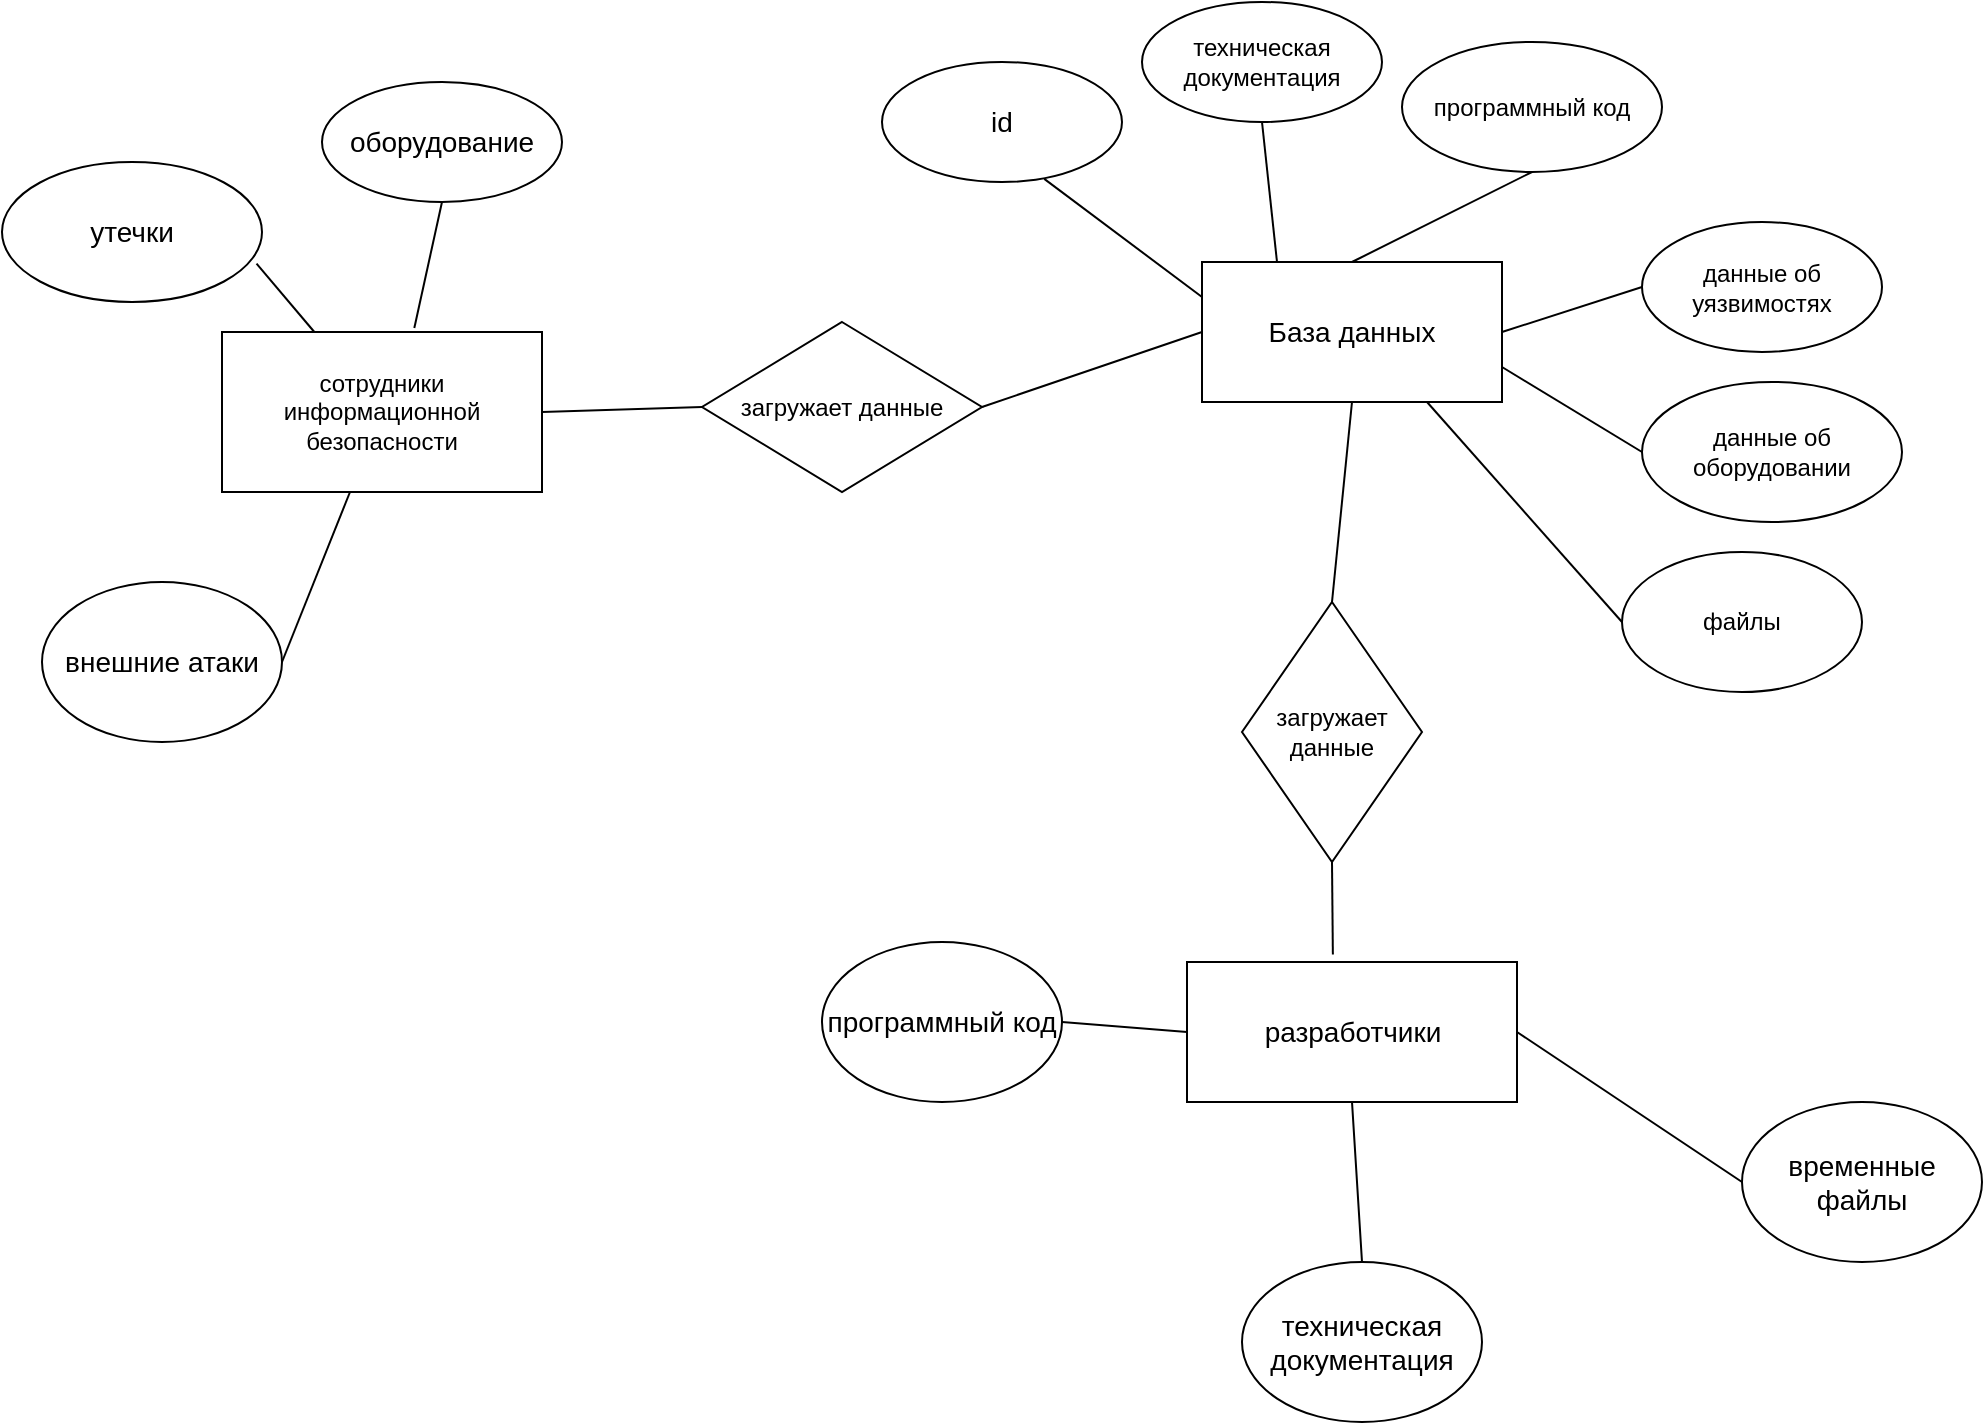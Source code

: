 <mxfile version="14.7.0" type="github">
  <diagram name="Page-1" id="c7488fd3-1785-93aa-aadb-54a6760d102a">
    <mxGraphModel dx="1283" dy="614" grid="1" gridSize="10" guides="1" tooltips="1" connect="1" arrows="1" fold="1" page="1" pageScale="1" pageWidth="1100" pageHeight="850" background="none" math="0" shadow="0">
      <root>
        <mxCell id="0" />
        <mxCell id="1" parent="0" />
        <mxCell id="FaZM63DV4VwQE1YqeUd1-1" value="&lt;font style=&quot;font-size: 14px&quot;&gt;База данных&lt;/font&gt;" style="rounded=0;whiteSpace=wrap;html=1;" vertex="1" parent="1">
          <mxGeometry x="610" y="210" width="150" height="70" as="geometry" />
        </mxCell>
        <mxCell id="FaZM63DV4VwQE1YqeUd1-2" value="&lt;font style=&quot;font-size: 14px&quot;&gt;id&lt;/font&gt;" style="ellipse;whiteSpace=wrap;html=1;" vertex="1" parent="1">
          <mxGeometry x="450" y="110" width="120" height="60" as="geometry" />
        </mxCell>
        <mxCell id="FaZM63DV4VwQE1YqeUd1-3" value="программный код" style="ellipse;whiteSpace=wrap;html=1;" vertex="1" parent="1">
          <mxGeometry x="710" y="100" width="130" height="65" as="geometry" />
        </mxCell>
        <mxCell id="FaZM63DV4VwQE1YqeUd1-4" value="данные об оборудовании" style="ellipse;whiteSpace=wrap;html=1;" vertex="1" parent="1">
          <mxGeometry x="830" y="270" width="130" height="70" as="geometry" />
        </mxCell>
        <mxCell id="FaZM63DV4VwQE1YqeUd1-5" value="данные об уязвимостях" style="ellipse;whiteSpace=wrap;html=1;" vertex="1" parent="1">
          <mxGeometry x="830" y="190" width="120" height="65" as="geometry" />
        </mxCell>
        <mxCell id="FaZM63DV4VwQE1YqeUd1-6" value="техническая документация" style="ellipse;whiteSpace=wrap;html=1;" vertex="1" parent="1">
          <mxGeometry x="580" y="80" width="120" height="60" as="geometry" />
        </mxCell>
        <mxCell id="FaZM63DV4VwQE1YqeUd1-7" value="" style="endArrow=none;html=1;entryX=0.676;entryY=0.974;entryDx=0;entryDy=0;entryPerimeter=0;exitX=0;exitY=0.25;exitDx=0;exitDy=0;" edge="1" parent="1" source="FaZM63DV4VwQE1YqeUd1-1" target="FaZM63DV4VwQE1YqeUd1-2">
          <mxGeometry width="50" height="50" relative="1" as="geometry">
            <mxPoint x="540" y="250" as="sourcePoint" />
            <mxPoint x="590" y="200" as="targetPoint" />
          </mxGeometry>
        </mxCell>
        <mxCell id="FaZM63DV4VwQE1YqeUd1-8" value="" style="endArrow=none;html=1;entryX=0.5;entryY=1;entryDx=0;entryDy=0;exitX=0.25;exitY=0;exitDx=0;exitDy=0;" edge="1" parent="1" source="FaZM63DV4VwQE1YqeUd1-1" target="FaZM63DV4VwQE1YqeUd1-6">
          <mxGeometry width="50" height="50" relative="1" as="geometry">
            <mxPoint x="440" y="300" as="sourcePoint" />
            <mxPoint x="490" y="250" as="targetPoint" />
          </mxGeometry>
        </mxCell>
        <mxCell id="FaZM63DV4VwQE1YqeUd1-9" value="" style="endArrow=none;html=1;entryX=0.5;entryY=1;entryDx=0;entryDy=0;exitX=0.5;exitY=0;exitDx=0;exitDy=0;" edge="1" parent="1" source="FaZM63DV4VwQE1YqeUd1-1" target="FaZM63DV4VwQE1YqeUd1-3">
          <mxGeometry width="50" height="50" relative="1" as="geometry">
            <mxPoint x="430" y="310" as="sourcePoint" />
            <mxPoint x="480" y="260" as="targetPoint" />
          </mxGeometry>
        </mxCell>
        <mxCell id="FaZM63DV4VwQE1YqeUd1-10" value="" style="endArrow=none;html=1;entryX=0;entryY=0.5;entryDx=0;entryDy=0;exitX=1;exitY=0.5;exitDx=0;exitDy=0;" edge="1" parent="1" source="FaZM63DV4VwQE1YqeUd1-1" target="FaZM63DV4VwQE1YqeUd1-5">
          <mxGeometry width="50" height="50" relative="1" as="geometry">
            <mxPoint x="480" y="340" as="sourcePoint" />
            <mxPoint x="530" y="290" as="targetPoint" />
          </mxGeometry>
        </mxCell>
        <mxCell id="FaZM63DV4VwQE1YqeUd1-11" value="" style="endArrow=none;html=1;entryX=0;entryY=0.5;entryDx=0;entryDy=0;exitX=1;exitY=0.75;exitDx=0;exitDy=0;" edge="1" parent="1" source="FaZM63DV4VwQE1YqeUd1-1" target="FaZM63DV4VwQE1YqeUd1-4">
          <mxGeometry width="50" height="50" relative="1" as="geometry">
            <mxPoint x="410" y="360" as="sourcePoint" />
            <mxPoint x="460" y="310" as="targetPoint" />
          </mxGeometry>
        </mxCell>
        <mxCell id="FaZM63DV4VwQE1YqeUd1-12" value="сотрудники информационной безопасности" style="rounded=0;whiteSpace=wrap;html=1;" vertex="1" parent="1">
          <mxGeometry x="120" y="245" width="160" height="80" as="geometry" />
        </mxCell>
        <mxCell id="FaZM63DV4VwQE1YqeUd1-13" value="&lt;font style=&quot;font-size: 14px&quot;&gt;разработчики&lt;/font&gt;" style="rounded=0;whiteSpace=wrap;html=1;" vertex="1" parent="1">
          <mxGeometry x="602.5" y="560" width="165" height="70" as="geometry" />
        </mxCell>
        <mxCell id="FaZM63DV4VwQE1YqeUd1-14" value="загружает данные" style="rhombus;whiteSpace=wrap;html=1;" vertex="1" parent="1">
          <mxGeometry x="360" y="240" width="140" height="85" as="geometry" />
        </mxCell>
        <mxCell id="FaZM63DV4VwQE1YqeUd1-15" value="загружает данные" style="rhombus;whiteSpace=wrap;html=1;" vertex="1" parent="1">
          <mxGeometry x="630" y="380" width="90" height="130" as="geometry" />
        </mxCell>
        <mxCell id="FaZM63DV4VwQE1YqeUd1-16" value="" style="endArrow=none;html=1;entryX=0;entryY=0.5;entryDx=0;entryDy=0;exitX=1;exitY=0.5;exitDx=0;exitDy=0;" edge="1" parent="1" source="FaZM63DV4VwQE1YqeUd1-12" target="FaZM63DV4VwQE1YqeUd1-14">
          <mxGeometry width="50" height="50" relative="1" as="geometry">
            <mxPoint x="340" y="490" as="sourcePoint" />
            <mxPoint x="390" y="440" as="targetPoint" />
          </mxGeometry>
        </mxCell>
        <mxCell id="FaZM63DV4VwQE1YqeUd1-17" value="" style="endArrow=none;html=1;entryX=0;entryY=0.5;entryDx=0;entryDy=0;exitX=1;exitY=0.5;exitDx=0;exitDy=0;" edge="1" parent="1" source="FaZM63DV4VwQE1YqeUd1-14" target="FaZM63DV4VwQE1YqeUd1-1">
          <mxGeometry width="50" height="50" relative="1" as="geometry">
            <mxPoint x="270" y="490" as="sourcePoint" />
            <mxPoint x="320" y="440" as="targetPoint" />
          </mxGeometry>
        </mxCell>
        <mxCell id="FaZM63DV4VwQE1YqeUd1-18" value="" style="endArrow=none;html=1;entryX=0.5;entryY=1;entryDx=0;entryDy=0;exitX=0.5;exitY=0;exitDx=0;exitDy=0;" edge="1" parent="1" source="FaZM63DV4VwQE1YqeUd1-15" target="FaZM63DV4VwQE1YqeUd1-1">
          <mxGeometry width="50" height="50" relative="1" as="geometry">
            <mxPoint x="380" y="510" as="sourcePoint" />
            <mxPoint x="430" y="460" as="targetPoint" />
          </mxGeometry>
        </mxCell>
        <mxCell id="FaZM63DV4VwQE1YqeUd1-19" value="" style="endArrow=none;html=1;entryX=0.5;entryY=1;entryDx=0;entryDy=0;exitX=0.442;exitY=-0.053;exitDx=0;exitDy=0;exitPerimeter=0;" edge="1" parent="1" source="FaZM63DV4VwQE1YqeUd1-13" target="FaZM63DV4VwQE1YqeUd1-15">
          <mxGeometry width="50" height="50" relative="1" as="geometry">
            <mxPoint x="260" y="510" as="sourcePoint" />
            <mxPoint x="310" y="460" as="targetPoint" />
          </mxGeometry>
        </mxCell>
        <mxCell id="FaZM63DV4VwQE1YqeUd1-20" value="&lt;font style=&quot;font-size: 14px&quot;&gt;оборудование&lt;/font&gt;" style="ellipse;whiteSpace=wrap;html=1;" vertex="1" parent="1">
          <mxGeometry x="170" y="120" width="120" height="60" as="geometry" />
        </mxCell>
        <mxCell id="FaZM63DV4VwQE1YqeUd1-21" value="&lt;font style=&quot;font-size: 14px&quot;&gt;утечки&lt;/font&gt;" style="ellipse;whiteSpace=wrap;html=1;" vertex="1" parent="1">
          <mxGeometry x="10" y="160" width="130" height="70" as="geometry" />
        </mxCell>
        <mxCell id="FaZM63DV4VwQE1YqeUd1-22" value="&lt;font style=&quot;font-size: 14px&quot;&gt;внешние атаки&lt;/font&gt;" style="ellipse;whiteSpace=wrap;html=1;" vertex="1" parent="1">
          <mxGeometry x="30" y="370" width="120" height="80" as="geometry" />
        </mxCell>
        <mxCell id="FaZM63DV4VwQE1YqeUd1-23" value="" style="endArrow=none;html=1;entryX=0.5;entryY=1;entryDx=0;entryDy=0;exitX=0.601;exitY=-0.025;exitDx=0;exitDy=0;exitPerimeter=0;" edge="1" parent="1" source="FaZM63DV4VwQE1YqeUd1-12" target="FaZM63DV4VwQE1YqeUd1-20">
          <mxGeometry width="50" height="50" relative="1" as="geometry">
            <mxPoint x="270" y="470" as="sourcePoint" />
            <mxPoint x="320" y="420" as="targetPoint" />
          </mxGeometry>
        </mxCell>
        <mxCell id="FaZM63DV4VwQE1YqeUd1-24" value="" style="endArrow=none;html=1;entryX=0.979;entryY=0.726;entryDx=0;entryDy=0;entryPerimeter=0;" edge="1" parent="1" source="FaZM63DV4VwQE1YqeUd1-12" target="FaZM63DV4VwQE1YqeUd1-21">
          <mxGeometry width="50" height="50" relative="1" as="geometry">
            <mxPoint x="200" y="450" as="sourcePoint" />
            <mxPoint x="250" y="400" as="targetPoint" />
          </mxGeometry>
        </mxCell>
        <mxCell id="FaZM63DV4VwQE1YqeUd1-25" value="" style="endArrow=none;html=1;exitX=1;exitY=0.5;exitDx=0;exitDy=0;" edge="1" parent="1" source="FaZM63DV4VwQE1YqeUd1-22" target="FaZM63DV4VwQE1YqeUd1-12">
          <mxGeometry width="50" height="50" relative="1" as="geometry">
            <mxPoint x="240" y="470" as="sourcePoint" />
            <mxPoint x="290" y="420" as="targetPoint" />
          </mxGeometry>
        </mxCell>
        <mxCell id="FaZM63DV4VwQE1YqeUd1-26" value="&lt;font style=&quot;font-size: 14px&quot;&gt;программный код&lt;/font&gt;" style="ellipse;whiteSpace=wrap;html=1;" vertex="1" parent="1">
          <mxGeometry x="420" y="550" width="120" height="80" as="geometry" />
        </mxCell>
        <mxCell id="FaZM63DV4VwQE1YqeUd1-27" value="&lt;font style=&quot;font-size: 14px&quot;&gt;техническая документация&lt;/font&gt;" style="ellipse;whiteSpace=wrap;html=1;" vertex="1" parent="1">
          <mxGeometry x="630" y="710" width="120" height="80" as="geometry" />
        </mxCell>
        <mxCell id="FaZM63DV4VwQE1YqeUd1-28" value="&lt;font style=&quot;font-size: 14px&quot;&gt;временные файлы&lt;/font&gt;" style="ellipse;whiteSpace=wrap;html=1;" vertex="1" parent="1">
          <mxGeometry x="880" y="630" width="120" height="80" as="geometry" />
        </mxCell>
        <mxCell id="FaZM63DV4VwQE1YqeUd1-29" value="" style="endArrow=none;html=1;entryX=1;entryY=0.5;entryDx=0;entryDy=0;exitX=0;exitY=0.5;exitDx=0;exitDy=0;" edge="1" parent="1" source="FaZM63DV4VwQE1YqeUd1-13" target="FaZM63DV4VwQE1YqeUd1-26">
          <mxGeometry width="50" height="50" relative="1" as="geometry">
            <mxPoint x="350" y="730" as="sourcePoint" />
            <mxPoint x="400" y="680" as="targetPoint" />
          </mxGeometry>
        </mxCell>
        <mxCell id="FaZM63DV4VwQE1YqeUd1-30" value="" style="endArrow=none;html=1;entryX=0.5;entryY=1;entryDx=0;entryDy=0;exitX=0.5;exitY=0;exitDx=0;exitDy=0;" edge="1" parent="1" source="FaZM63DV4VwQE1YqeUd1-27" target="FaZM63DV4VwQE1YqeUd1-13">
          <mxGeometry width="50" height="50" relative="1" as="geometry">
            <mxPoint x="490" y="760" as="sourcePoint" />
            <mxPoint x="540" y="710" as="targetPoint" />
          </mxGeometry>
        </mxCell>
        <mxCell id="FaZM63DV4VwQE1YqeUd1-31" value="" style="endArrow=none;html=1;entryX=1;entryY=0.5;entryDx=0;entryDy=0;exitX=0;exitY=0.5;exitDx=0;exitDy=0;" edge="1" parent="1" source="FaZM63DV4VwQE1YqeUd1-28" target="FaZM63DV4VwQE1YqeUd1-13">
          <mxGeometry width="50" height="50" relative="1" as="geometry">
            <mxPoint x="460" y="780" as="sourcePoint" />
            <mxPoint x="510" y="730" as="targetPoint" />
          </mxGeometry>
        </mxCell>
        <mxCell id="FaZM63DV4VwQE1YqeUd1-32" value="файлы" style="ellipse;whiteSpace=wrap;html=1;" vertex="1" parent="1">
          <mxGeometry x="820" y="355" width="120" height="70" as="geometry" />
        </mxCell>
        <mxCell id="FaZM63DV4VwQE1YqeUd1-33" value="" style="endArrow=none;html=1;entryX=0;entryY=0.5;entryDx=0;entryDy=0;exitX=0.75;exitY=1;exitDx=0;exitDy=0;" edge="1" parent="1" source="FaZM63DV4VwQE1YqeUd1-1" target="FaZM63DV4VwQE1YqeUd1-32">
          <mxGeometry width="50" height="50" relative="1" as="geometry">
            <mxPoint x="450" y="460" as="sourcePoint" />
            <mxPoint x="500" y="410" as="targetPoint" />
          </mxGeometry>
        </mxCell>
      </root>
    </mxGraphModel>
  </diagram>
</mxfile>
